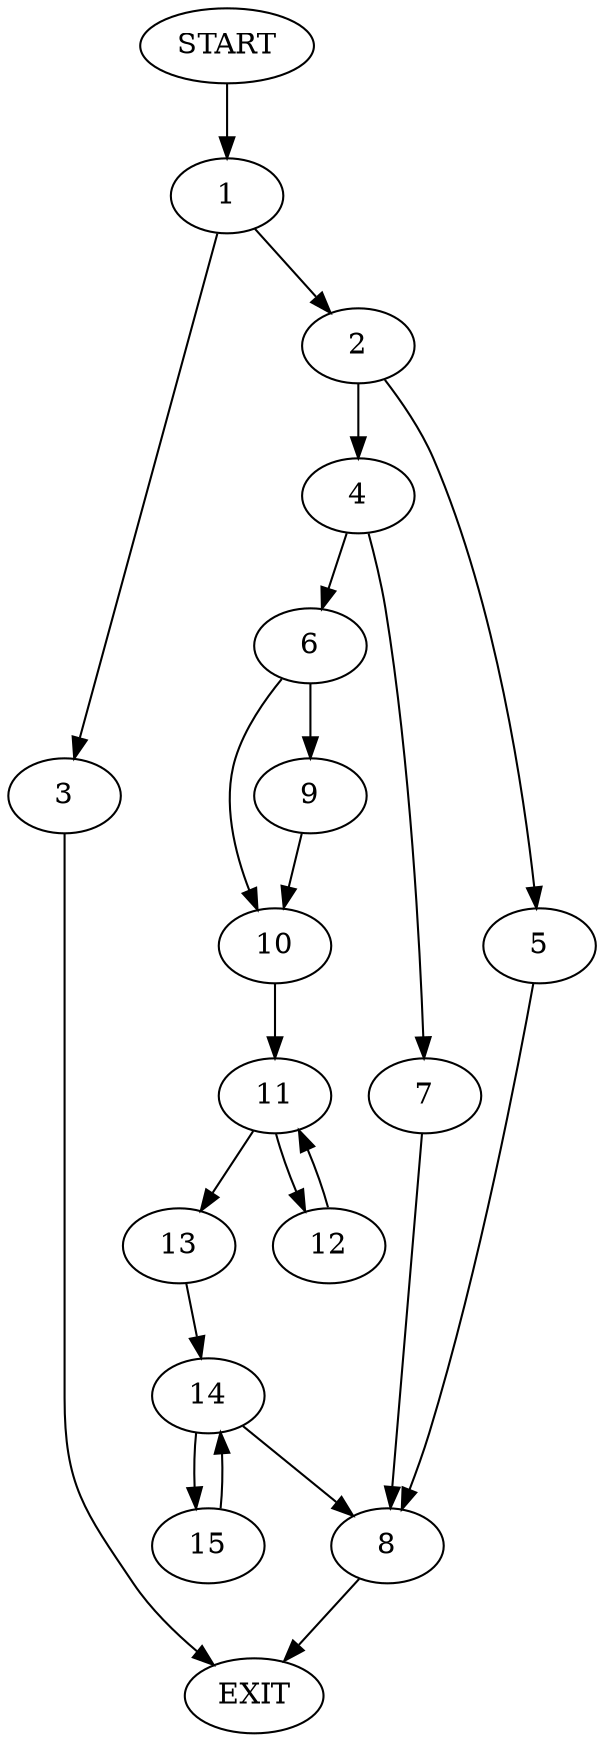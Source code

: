 digraph {
0 [label="START"]
16 [label="EXIT"]
0 -> 1
1 -> 2
1 -> 3
3 -> 16
2 -> 4
2 -> 5
4 -> 6
4 -> 7
5 -> 8
8 -> 16
7 -> 8
6 -> 9
6 -> 10
9 -> 10
10 -> 11
11 -> 12
11 -> 13
13 -> 14
12 -> 11
14 -> 8
14 -> 15
15 -> 14
}
